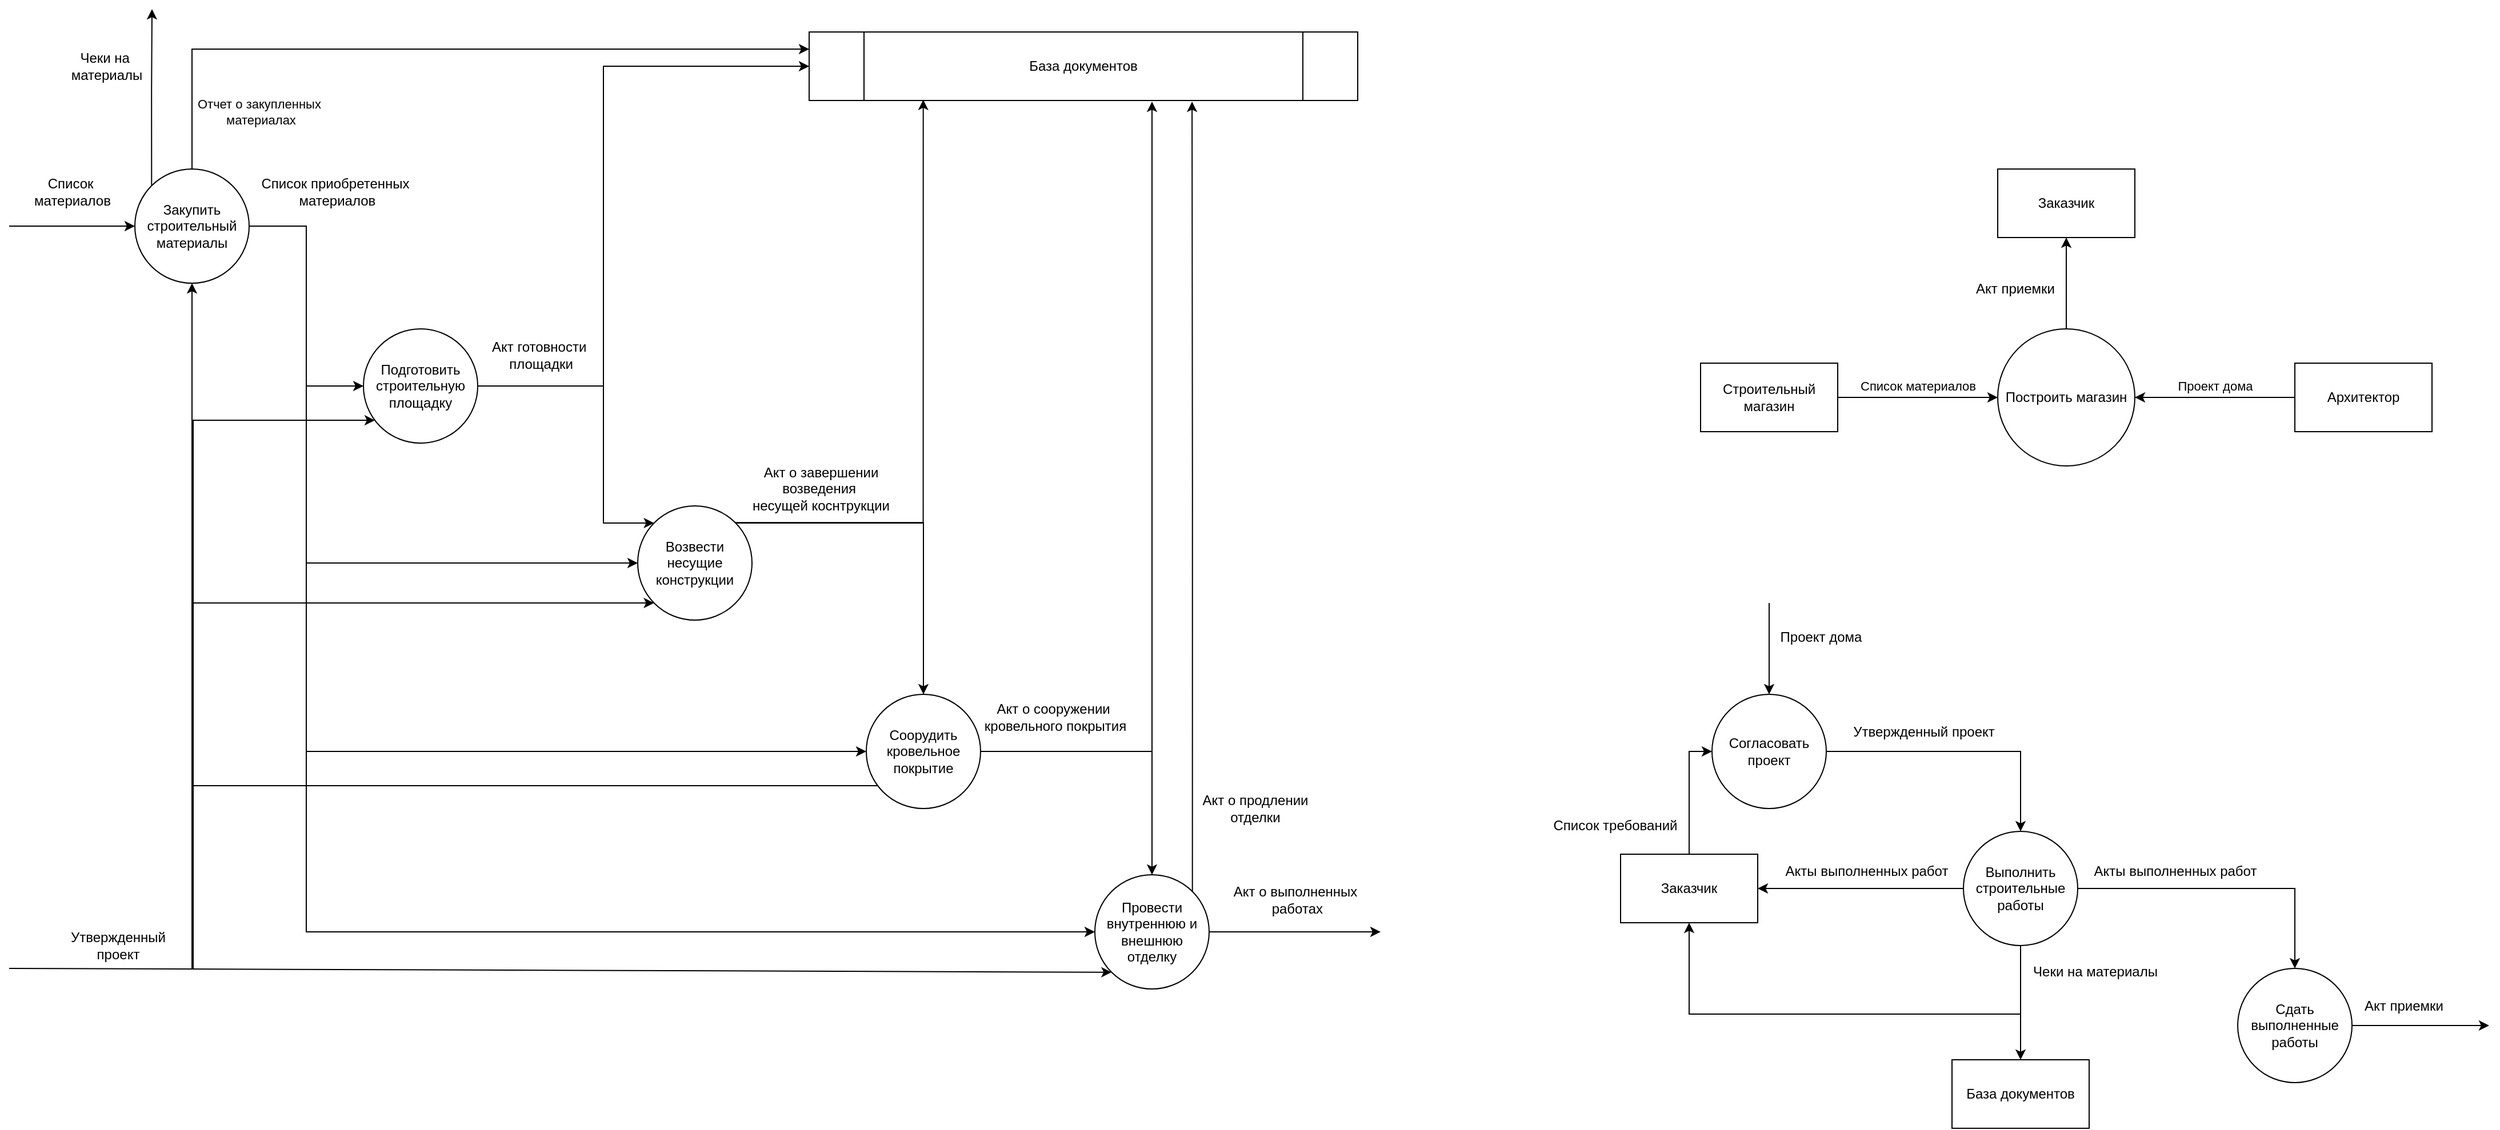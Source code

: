 <mxfile version="25.0.3">
  <diagram name="Page-1" id="SuwBEwT0ZG8TB3iKbq40">
    <mxGraphModel dx="3749" dy="2461" grid="1" gridSize="10" guides="1" tooltips="1" connect="1" arrows="1" fold="1" page="1" pageScale="1" pageWidth="850" pageHeight="1100" math="0" shadow="0">
      <root>
        <mxCell id="0" />
        <mxCell id="1" parent="0" />
        <mxCell id="I7GZB4iUTMxqEj7NX38e-7" value="" style="edgeStyle=orthogonalEdgeStyle;rounded=0;orthogonalLoop=1;jettySize=auto;html=1;" edge="1" parent="1" source="I7GZB4iUTMxqEj7NX38e-1" target="I7GZB4iUTMxqEj7NX38e-4">
          <mxGeometry relative="1" as="geometry" />
        </mxCell>
        <mxCell id="I7GZB4iUTMxqEj7NX38e-1" value="Построить магазин" style="ellipse;whiteSpace=wrap;html=1;aspect=fixed;" vertex="1" parent="1">
          <mxGeometry x="380" y="280" width="120" height="120" as="geometry" />
        </mxCell>
        <mxCell id="I7GZB4iUTMxqEj7NX38e-5" style="edgeStyle=orthogonalEdgeStyle;rounded=0;orthogonalLoop=1;jettySize=auto;html=1;entryX=0;entryY=0.5;entryDx=0;entryDy=0;" edge="1" parent="1" source="I7GZB4iUTMxqEj7NX38e-2" target="I7GZB4iUTMxqEj7NX38e-1">
          <mxGeometry relative="1" as="geometry" />
        </mxCell>
        <mxCell id="I7GZB4iUTMxqEj7NX38e-8" value="Список материалов" style="edgeLabel;html=1;align=center;verticalAlign=middle;resizable=0;points=[];" vertex="1" connectable="0" parent="I7GZB4iUTMxqEj7NX38e-5">
          <mxGeometry x="-0.386" y="1" relative="1" as="geometry">
            <mxPoint x="27" y="-9" as="offset" />
          </mxGeometry>
        </mxCell>
        <mxCell id="I7GZB4iUTMxqEj7NX38e-2" value="Строительный магазин" style="rounded=0;whiteSpace=wrap;html=1;" vertex="1" parent="1">
          <mxGeometry x="120" y="310" width="120" height="60" as="geometry" />
        </mxCell>
        <mxCell id="I7GZB4iUTMxqEj7NX38e-6" value="" style="edgeStyle=orthogonalEdgeStyle;rounded=0;orthogonalLoop=1;jettySize=auto;html=1;" edge="1" parent="1" source="I7GZB4iUTMxqEj7NX38e-3" target="I7GZB4iUTMxqEj7NX38e-1">
          <mxGeometry relative="1" as="geometry" />
        </mxCell>
        <mxCell id="I7GZB4iUTMxqEj7NX38e-9" value="Проект дома" style="edgeLabel;html=1;align=center;verticalAlign=middle;resizable=0;points=[];" vertex="1" connectable="0" parent="I7GZB4iUTMxqEj7NX38e-6">
          <mxGeometry x="0.171" y="-3" relative="1" as="geometry">
            <mxPoint x="12" y="-7" as="offset" />
          </mxGeometry>
        </mxCell>
        <mxCell id="I7GZB4iUTMxqEj7NX38e-3" value="Архитектор" style="rounded=0;whiteSpace=wrap;html=1;" vertex="1" parent="1">
          <mxGeometry x="640" y="310" width="120" height="60" as="geometry" />
        </mxCell>
        <mxCell id="I7GZB4iUTMxqEj7NX38e-4" value="Заказчик" style="rounded=0;whiteSpace=wrap;html=1;" vertex="1" parent="1">
          <mxGeometry x="380" y="140" width="120" height="60" as="geometry" />
        </mxCell>
        <mxCell id="I7GZB4iUTMxqEj7NX38e-10" value="Акт приемки" style="text;html=1;align=center;verticalAlign=middle;resizable=0;points=[];autosize=1;strokeColor=none;fillColor=none;" vertex="1" parent="1">
          <mxGeometry x="350" y="230" width="90" height="30" as="geometry" />
        </mxCell>
        <mxCell id="I7GZB4iUTMxqEj7NX38e-14" style="edgeStyle=orthogonalEdgeStyle;rounded=0;orthogonalLoop=1;jettySize=auto;html=1;entryX=0.5;entryY=0;entryDx=0;entryDy=0;" edge="1" parent="1" source="I7GZB4iUTMxqEj7NX38e-11" target="I7GZB4iUTMxqEj7NX38e-12">
          <mxGeometry relative="1" as="geometry" />
        </mxCell>
        <mxCell id="I7GZB4iUTMxqEj7NX38e-11" value="Согласовать проект" style="ellipse;whiteSpace=wrap;html=1;aspect=fixed;" vertex="1" parent="1">
          <mxGeometry x="130" y="600" width="100" height="100" as="geometry" />
        </mxCell>
        <mxCell id="I7GZB4iUTMxqEj7NX38e-15" style="edgeStyle=orthogonalEdgeStyle;rounded=0;orthogonalLoop=1;jettySize=auto;html=1;" edge="1" parent="1" source="I7GZB4iUTMxqEj7NX38e-12" target="I7GZB4iUTMxqEj7NX38e-13">
          <mxGeometry relative="1" as="geometry" />
        </mxCell>
        <mxCell id="I7GZB4iUTMxqEj7NX38e-25" style="edgeStyle=orthogonalEdgeStyle;rounded=0;orthogonalLoop=1;jettySize=auto;html=1;" edge="1" parent="1" source="I7GZB4iUTMxqEj7NX38e-12" target="I7GZB4iUTMxqEj7NX38e-21">
          <mxGeometry relative="1" as="geometry" />
        </mxCell>
        <mxCell id="I7GZB4iUTMxqEj7NX38e-28" style="edgeStyle=orthogonalEdgeStyle;rounded=0;orthogonalLoop=1;jettySize=auto;html=1;entryX=0.5;entryY=1;entryDx=0;entryDy=0;" edge="1" parent="1" source="I7GZB4iUTMxqEj7NX38e-12" target="I7GZB4iUTMxqEj7NX38e-21">
          <mxGeometry relative="1" as="geometry">
            <Array as="points">
              <mxPoint x="400" y="880" />
              <mxPoint x="110" y="880" />
            </Array>
          </mxGeometry>
        </mxCell>
        <mxCell id="I7GZB4iUTMxqEj7NX38e-12" value="Выполнить строительные работы" style="ellipse;whiteSpace=wrap;html=1;aspect=fixed;" vertex="1" parent="1">
          <mxGeometry x="350" y="720" width="100" height="100" as="geometry" />
        </mxCell>
        <mxCell id="I7GZB4iUTMxqEj7NX38e-19" style="edgeStyle=orthogonalEdgeStyle;rounded=0;orthogonalLoop=1;jettySize=auto;html=1;" edge="1" parent="1" source="I7GZB4iUTMxqEj7NX38e-13">
          <mxGeometry relative="1" as="geometry">
            <mxPoint x="810" y="890" as="targetPoint" />
          </mxGeometry>
        </mxCell>
        <mxCell id="I7GZB4iUTMxqEj7NX38e-13" value="Сдать выполненные работы" style="ellipse;whiteSpace=wrap;html=1;aspect=fixed;" vertex="1" parent="1">
          <mxGeometry x="590" y="840" width="100" height="100" as="geometry" />
        </mxCell>
        <mxCell id="I7GZB4iUTMxqEj7NX38e-16" value="" style="endArrow=classic;html=1;rounded=0;entryX=0.5;entryY=0;entryDx=0;entryDy=0;" edge="1" parent="1" target="I7GZB4iUTMxqEj7NX38e-11">
          <mxGeometry width="50" height="50" relative="1" as="geometry">
            <mxPoint x="180" y="520" as="sourcePoint" />
            <mxPoint x="210" y="490" as="targetPoint" />
          </mxGeometry>
        </mxCell>
        <mxCell id="I7GZB4iUTMxqEj7NX38e-17" value="Проект дома" style="text;html=1;align=center;verticalAlign=middle;resizable=0;points=[];autosize=1;strokeColor=none;fillColor=none;" vertex="1" parent="1">
          <mxGeometry x="180" y="535" width="90" height="30" as="geometry" />
        </mxCell>
        <mxCell id="I7GZB4iUTMxqEj7NX38e-18" value="Утвержденный проект" style="text;html=1;align=center;verticalAlign=middle;resizable=0;points=[];autosize=1;strokeColor=none;fillColor=none;" vertex="1" parent="1">
          <mxGeometry x="240" y="618" width="150" height="30" as="geometry" />
        </mxCell>
        <mxCell id="I7GZB4iUTMxqEj7NX38e-20" value="Акт приемки" style="text;html=1;align=center;verticalAlign=middle;resizable=0;points=[];autosize=1;strokeColor=none;fillColor=none;" vertex="1" parent="1">
          <mxGeometry x="690" y="858" width="90" height="30" as="geometry" />
        </mxCell>
        <mxCell id="I7GZB4iUTMxqEj7NX38e-29" style="edgeStyle=orthogonalEdgeStyle;rounded=0;orthogonalLoop=1;jettySize=auto;html=1;entryX=0;entryY=0.5;entryDx=0;entryDy=0;" edge="1" parent="1" source="I7GZB4iUTMxqEj7NX38e-21" target="I7GZB4iUTMxqEj7NX38e-11">
          <mxGeometry relative="1" as="geometry" />
        </mxCell>
        <mxCell id="I7GZB4iUTMxqEj7NX38e-21" value="Заказчик" style="rounded=0;whiteSpace=wrap;html=1;" vertex="1" parent="1">
          <mxGeometry x="50" y="740" width="120" height="60" as="geometry" />
        </mxCell>
        <mxCell id="I7GZB4iUTMxqEj7NX38e-22" value="База документов" style="rounded=0;whiteSpace=wrap;html=1;" vertex="1" parent="1">
          <mxGeometry x="340" y="920" width="120" height="60" as="geometry" />
        </mxCell>
        <mxCell id="I7GZB4iUTMxqEj7NX38e-23" value="Акты выполненных работ" style="text;html=1;align=center;verticalAlign=middle;resizable=0;points=[];autosize=1;strokeColor=none;fillColor=none;" vertex="1" parent="1">
          <mxGeometry x="450" y="740" width="170" height="30" as="geometry" />
        </mxCell>
        <mxCell id="I7GZB4iUTMxqEj7NX38e-24" value="" style="endArrow=classic;html=1;rounded=0;exitX=0.5;exitY=1;exitDx=0;exitDy=0;entryX=0.5;entryY=0;entryDx=0;entryDy=0;" edge="1" parent="1" source="I7GZB4iUTMxqEj7NX38e-12" target="I7GZB4iUTMxqEj7NX38e-22">
          <mxGeometry width="50" height="50" relative="1" as="geometry">
            <mxPoint x="530" y="890" as="sourcePoint" />
            <mxPoint x="580" y="840" as="targetPoint" />
          </mxGeometry>
        </mxCell>
        <mxCell id="I7GZB4iUTMxqEj7NX38e-26" value="Акты выполненных работ" style="text;html=1;align=center;verticalAlign=middle;resizable=0;points=[];autosize=1;strokeColor=none;fillColor=none;" vertex="1" parent="1">
          <mxGeometry x="180" y="740" width="170" height="30" as="geometry" />
        </mxCell>
        <mxCell id="I7GZB4iUTMxqEj7NX38e-27" value="Чеки на материалы" style="text;html=1;align=center;verticalAlign=middle;resizable=0;points=[];autosize=1;strokeColor=none;fillColor=none;" vertex="1" parent="1">
          <mxGeometry x="400" y="828" width="130" height="30" as="geometry" />
        </mxCell>
        <mxCell id="I7GZB4iUTMxqEj7NX38e-30" value="Список требований" style="text;html=1;align=center;verticalAlign=middle;resizable=0;points=[];autosize=1;strokeColor=none;fillColor=none;" vertex="1" parent="1">
          <mxGeometry x="-20" y="700" width="130" height="30" as="geometry" />
        </mxCell>
        <mxCell id="I7GZB4iUTMxqEj7NX38e-36" style="edgeStyle=orthogonalEdgeStyle;rounded=0;orthogonalLoop=1;jettySize=auto;html=1;entryX=0;entryY=0.5;entryDx=0;entryDy=0;" edge="1" parent="1" source="I7GZB4iUTMxqEj7NX38e-31" target="I7GZB4iUTMxqEj7NX38e-32">
          <mxGeometry relative="1" as="geometry" />
        </mxCell>
        <mxCell id="I7GZB4iUTMxqEj7NX38e-37" style="edgeStyle=orthogonalEdgeStyle;rounded=0;orthogonalLoop=1;jettySize=auto;html=1;entryX=0;entryY=0.5;entryDx=0;entryDy=0;" edge="1" parent="1" source="I7GZB4iUTMxqEj7NX38e-31" target="I7GZB4iUTMxqEj7NX38e-33">
          <mxGeometry relative="1" as="geometry">
            <Array as="points">
              <mxPoint x="-1100" y="190" />
              <mxPoint x="-1100" y="485" />
            </Array>
          </mxGeometry>
        </mxCell>
        <mxCell id="I7GZB4iUTMxqEj7NX38e-38" style="edgeStyle=orthogonalEdgeStyle;rounded=0;orthogonalLoop=1;jettySize=auto;html=1;entryX=0;entryY=0.5;entryDx=0;entryDy=0;" edge="1" parent="1" source="I7GZB4iUTMxqEj7NX38e-31" target="I7GZB4iUTMxqEj7NX38e-34">
          <mxGeometry relative="1" as="geometry">
            <Array as="points">
              <mxPoint x="-1100" y="190" />
              <mxPoint x="-1100" y="650" />
            </Array>
          </mxGeometry>
        </mxCell>
        <mxCell id="I7GZB4iUTMxqEj7NX38e-39" style="edgeStyle=orthogonalEdgeStyle;rounded=0;orthogonalLoop=1;jettySize=auto;html=1;entryX=0;entryY=0.5;entryDx=0;entryDy=0;" edge="1" parent="1" source="I7GZB4iUTMxqEj7NX38e-31" target="I7GZB4iUTMxqEj7NX38e-35">
          <mxGeometry relative="1" as="geometry">
            <Array as="points">
              <mxPoint x="-1100" y="190" />
              <mxPoint x="-1100" y="808" />
            </Array>
          </mxGeometry>
        </mxCell>
        <mxCell id="I7GZB4iUTMxqEj7NX38e-47" style="edgeStyle=orthogonalEdgeStyle;rounded=0;orthogonalLoop=1;jettySize=auto;html=1;endArrow=none;endFill=0;startArrow=classic;startFill=1;" edge="1" parent="1" source="I7GZB4iUTMxqEj7NX38e-31">
          <mxGeometry relative="1" as="geometry">
            <mxPoint x="-1200" y="840" as="targetPoint" />
          </mxGeometry>
        </mxCell>
        <mxCell id="I7GZB4iUTMxqEj7NX38e-52" style="edgeStyle=orthogonalEdgeStyle;rounded=0;orthogonalLoop=1;jettySize=auto;html=1;exitX=0;exitY=0;exitDx=0;exitDy=0;" edge="1" parent="1" source="I7GZB4iUTMxqEj7NX38e-31">
          <mxGeometry relative="1" as="geometry">
            <mxPoint x="-1235" as="targetPoint" />
          </mxGeometry>
        </mxCell>
        <mxCell id="I7GZB4iUTMxqEj7NX38e-55" style="edgeStyle=orthogonalEdgeStyle;rounded=0;orthogonalLoop=1;jettySize=auto;html=1;exitX=0.5;exitY=0;exitDx=0;exitDy=0;entryX=0;entryY=0.25;entryDx=0;entryDy=0;" edge="1" parent="1" source="I7GZB4iUTMxqEj7NX38e-31" target="I7GZB4iUTMxqEj7NX38e-54">
          <mxGeometry relative="1" as="geometry" />
        </mxCell>
        <mxCell id="I7GZB4iUTMxqEj7NX38e-56" value="Отчет о закупленных&amp;nbsp;&lt;div&gt;материалах&lt;/div&gt;" style="edgeLabel;html=1;align=center;verticalAlign=middle;resizable=0;points=[];" vertex="1" connectable="0" parent="I7GZB4iUTMxqEj7NX38e-55">
          <mxGeometry x="-0.866" y="-2" relative="1" as="geometry">
            <mxPoint x="58" y="-7" as="offset" />
          </mxGeometry>
        </mxCell>
        <mxCell id="I7GZB4iUTMxqEj7NX38e-31" value="Закупить строительный материалы" style="ellipse;whiteSpace=wrap;html=1;aspect=fixed;" vertex="1" parent="1">
          <mxGeometry x="-1250" y="140" width="100" height="100" as="geometry" />
        </mxCell>
        <mxCell id="I7GZB4iUTMxqEj7NX38e-46" style="edgeStyle=orthogonalEdgeStyle;rounded=0;orthogonalLoop=1;jettySize=auto;html=1;endArrow=none;endFill=0;startArrow=classic;startFill=1;" edge="1" parent="1" source="I7GZB4iUTMxqEj7NX38e-32">
          <mxGeometry relative="1" as="geometry">
            <mxPoint x="-1200" y="840" as="targetPoint" />
            <Array as="points">
              <mxPoint x="-1199" y="360" />
              <mxPoint x="-1199" y="840" />
            </Array>
          </mxGeometry>
        </mxCell>
        <mxCell id="I7GZB4iUTMxqEj7NX38e-57" style="edgeStyle=orthogonalEdgeStyle;rounded=0;orthogonalLoop=1;jettySize=auto;html=1;entryX=0;entryY=0.5;entryDx=0;entryDy=0;" edge="1" parent="1" source="I7GZB4iUTMxqEj7NX38e-32" target="I7GZB4iUTMxqEj7NX38e-54">
          <mxGeometry relative="1" as="geometry">
            <Array as="points">
              <mxPoint x="-840" y="330" />
              <mxPoint x="-840" y="50" />
            </Array>
          </mxGeometry>
        </mxCell>
        <mxCell id="I7GZB4iUTMxqEj7NX38e-58" style="edgeStyle=orthogonalEdgeStyle;rounded=0;orthogonalLoop=1;jettySize=auto;html=1;" edge="1" parent="1" source="I7GZB4iUTMxqEj7NX38e-32" target="I7GZB4iUTMxqEj7NX38e-33">
          <mxGeometry relative="1" as="geometry">
            <Array as="points">
              <mxPoint x="-840" y="330" />
              <mxPoint x="-840" y="450" />
            </Array>
          </mxGeometry>
        </mxCell>
        <mxCell id="I7GZB4iUTMxqEj7NX38e-32" value="Подготовить строительную площадку" style="ellipse;whiteSpace=wrap;html=1;aspect=fixed;" vertex="1" parent="1">
          <mxGeometry x="-1050" y="280" width="100" height="100" as="geometry" />
        </mxCell>
        <mxCell id="I7GZB4iUTMxqEj7NX38e-45" style="edgeStyle=orthogonalEdgeStyle;rounded=0;orthogonalLoop=1;jettySize=auto;html=1;endArrow=none;endFill=0;startArrow=classic;startFill=1;" edge="1" parent="1" source="I7GZB4iUTMxqEj7NX38e-33">
          <mxGeometry relative="1" as="geometry">
            <mxPoint x="-1200" y="840" as="targetPoint" />
            <Array as="points">
              <mxPoint x="-1199" y="520" />
              <mxPoint x="-1199" y="840" />
            </Array>
          </mxGeometry>
        </mxCell>
        <mxCell id="I7GZB4iUTMxqEj7NX38e-61" style="edgeStyle=orthogonalEdgeStyle;rounded=0;orthogonalLoop=1;jettySize=auto;html=1;entryX=0.5;entryY=0;entryDx=0;entryDy=0;" edge="1" parent="1" source="I7GZB4iUTMxqEj7NX38e-33" target="I7GZB4iUTMxqEj7NX38e-34">
          <mxGeometry relative="1" as="geometry">
            <Array as="points">
              <mxPoint x="-560" y="450" />
            </Array>
          </mxGeometry>
        </mxCell>
        <mxCell id="I7GZB4iUTMxqEj7NX38e-33" value="Возвести несущие конструкции" style="ellipse;whiteSpace=wrap;html=1;aspect=fixed;" vertex="1" parent="1">
          <mxGeometry x="-810" y="435" width="100" height="100" as="geometry" />
        </mxCell>
        <mxCell id="I7GZB4iUTMxqEj7NX38e-44" style="edgeStyle=orthogonalEdgeStyle;rounded=0;orthogonalLoop=1;jettySize=auto;html=1;endArrow=none;endFill=0;" edge="1" parent="1" source="I7GZB4iUTMxqEj7NX38e-34">
          <mxGeometry relative="1" as="geometry">
            <mxPoint x="-1200" y="840" as="targetPoint" />
            <Array as="points">
              <mxPoint x="-1199" y="680" />
              <mxPoint x="-1199" y="840" />
            </Array>
          </mxGeometry>
        </mxCell>
        <mxCell id="I7GZB4iUTMxqEj7NX38e-63" style="edgeStyle=orthogonalEdgeStyle;rounded=0;orthogonalLoop=1;jettySize=auto;html=1;entryX=0.5;entryY=0;entryDx=0;entryDy=0;" edge="1" parent="1" source="I7GZB4iUTMxqEj7NX38e-34" target="I7GZB4iUTMxqEj7NX38e-35">
          <mxGeometry relative="1" as="geometry" />
        </mxCell>
        <mxCell id="I7GZB4iUTMxqEj7NX38e-64" style="edgeStyle=orthogonalEdgeStyle;rounded=0;orthogonalLoop=1;jettySize=auto;html=1;entryX=0.625;entryY=1.017;entryDx=0;entryDy=0;entryPerimeter=0;" edge="1" parent="1" source="I7GZB4iUTMxqEj7NX38e-34" target="I7GZB4iUTMxqEj7NX38e-54">
          <mxGeometry relative="1" as="geometry">
            <mxPoint x="-360" y="90.0" as="targetPoint" />
            <Array as="points">
              <mxPoint x="-360" y="650" />
            </Array>
          </mxGeometry>
        </mxCell>
        <mxCell id="I7GZB4iUTMxqEj7NX38e-34" value="Соорудить кровельное покрытие" style="ellipse;whiteSpace=wrap;html=1;aspect=fixed;" vertex="1" parent="1">
          <mxGeometry x="-610" y="600" width="100" height="100" as="geometry" />
        </mxCell>
        <mxCell id="I7GZB4iUTMxqEj7NX38e-70" style="edgeStyle=orthogonalEdgeStyle;rounded=0;orthogonalLoop=1;jettySize=auto;html=1;" edge="1" parent="1" source="I7GZB4iUTMxqEj7NX38e-35">
          <mxGeometry relative="1" as="geometry">
            <mxPoint x="-160" y="808" as="targetPoint" />
          </mxGeometry>
        </mxCell>
        <mxCell id="I7GZB4iUTMxqEj7NX38e-35" value="Провести внутреннюю и внешнюю отделку" style="ellipse;whiteSpace=wrap;html=1;aspect=fixed;" vertex="1" parent="1">
          <mxGeometry x="-410" y="758" width="100" height="100" as="geometry" />
        </mxCell>
        <mxCell id="I7GZB4iUTMxqEj7NX38e-40" value="" style="endArrow=classic;html=1;rounded=0;entryX=0;entryY=1;entryDx=0;entryDy=0;" edge="1" parent="1" target="I7GZB4iUTMxqEj7NX38e-35">
          <mxGeometry width="50" height="50" relative="1" as="geometry">
            <mxPoint x="-1360" y="840" as="sourcePoint" />
            <mxPoint x="-1210" y="880" as="targetPoint" />
          </mxGeometry>
        </mxCell>
        <mxCell id="I7GZB4iUTMxqEj7NX38e-41" value="Список приобретенных&lt;div&gt;&amp;nbsp;материалов&lt;/div&gt;" style="text;html=1;align=center;verticalAlign=middle;resizable=0;points=[];autosize=1;strokeColor=none;fillColor=none;" vertex="1" parent="1">
          <mxGeometry x="-1150" y="140" width="150" height="40" as="geometry" />
        </mxCell>
        <mxCell id="I7GZB4iUTMxqEj7NX38e-42" value="Утвержденный&lt;div&gt;проект&lt;/div&gt;" style="text;html=1;align=center;verticalAlign=middle;resizable=0;points=[];autosize=1;strokeColor=none;fillColor=none;" vertex="1" parent="1">
          <mxGeometry x="-1320" y="800" width="110" height="40" as="geometry" />
        </mxCell>
        <mxCell id="I7GZB4iUTMxqEj7NX38e-48" value="" style="endArrow=classic;html=1;rounded=0;entryX=0;entryY=0.5;entryDx=0;entryDy=0;" edge="1" parent="1" target="I7GZB4iUTMxqEj7NX38e-31">
          <mxGeometry width="50" height="50" relative="1" as="geometry">
            <mxPoint x="-1360" y="190" as="sourcePoint" />
            <mxPoint x="-1300" y="180" as="targetPoint" />
          </mxGeometry>
        </mxCell>
        <mxCell id="I7GZB4iUTMxqEj7NX38e-49" value="Список&amp;nbsp;&lt;div&gt;материалов&lt;/div&gt;" style="text;html=1;align=center;verticalAlign=middle;resizable=0;points=[];autosize=1;strokeColor=none;fillColor=none;" vertex="1" parent="1">
          <mxGeometry x="-1350" y="140" width="90" height="40" as="geometry" />
        </mxCell>
        <mxCell id="I7GZB4iUTMxqEj7NX38e-53" value="Чеки на&amp;nbsp;&lt;div&gt;материалы&lt;/div&gt;" style="text;html=1;align=center;verticalAlign=middle;resizable=0;points=[];autosize=1;strokeColor=none;fillColor=none;" vertex="1" parent="1">
          <mxGeometry x="-1320" y="30" width="90" height="40" as="geometry" />
        </mxCell>
        <mxCell id="I7GZB4iUTMxqEj7NX38e-54" value="База документов" style="shape=process;whiteSpace=wrap;html=1;backgroundOutline=1;" vertex="1" parent="1">
          <mxGeometry x="-660" y="20" width="480" height="60" as="geometry" />
        </mxCell>
        <mxCell id="I7GZB4iUTMxqEj7NX38e-59" value="Акт готовности&amp;nbsp;&lt;div&gt;площадки&lt;/div&gt;" style="text;html=1;align=center;verticalAlign=middle;resizable=0;points=[];autosize=1;strokeColor=none;fillColor=none;" vertex="1" parent="1">
          <mxGeometry x="-950" y="283" width="110" height="40" as="geometry" />
        </mxCell>
        <mxCell id="I7GZB4iUTMxqEj7NX38e-62" value="Акт о завершении&lt;div&gt;возведения&amp;nbsp;&lt;/div&gt;&lt;div&gt;несущей коснтрукции&lt;/div&gt;" style="text;html=1;align=center;verticalAlign=middle;resizable=0;points=[];autosize=1;strokeColor=none;fillColor=none;" vertex="1" parent="1">
          <mxGeometry x="-720" y="390" width="140" height="60" as="geometry" />
        </mxCell>
        <mxCell id="I7GZB4iUTMxqEj7NX38e-66" style="edgeStyle=orthogonalEdgeStyle;rounded=0;orthogonalLoop=1;jettySize=auto;html=1;exitX=1;exitY=0;exitDx=0;exitDy=0;entryX=0.208;entryY=0.989;entryDx=0;entryDy=0;entryPerimeter=0;" edge="1" parent="1" source="I7GZB4iUTMxqEj7NX38e-33" target="I7GZB4iUTMxqEj7NX38e-54">
          <mxGeometry relative="1" as="geometry" />
        </mxCell>
        <mxCell id="I7GZB4iUTMxqEj7NX38e-67" value="Акт о сооружении&amp;nbsp;&lt;div&gt;кровельного покрытия&lt;/div&gt;" style="text;html=1;align=center;verticalAlign=middle;resizable=0;points=[];autosize=1;strokeColor=none;fillColor=none;" vertex="1" parent="1">
          <mxGeometry x="-520" y="600" width="150" height="40" as="geometry" />
        </mxCell>
        <mxCell id="I7GZB4iUTMxqEj7NX38e-68" style="edgeStyle=orthogonalEdgeStyle;rounded=0;orthogonalLoop=1;jettySize=auto;html=1;exitX=1;exitY=0;exitDx=0;exitDy=0;entryX=0.698;entryY=1.017;entryDx=0;entryDy=0;entryPerimeter=0;" edge="1" parent="1" source="I7GZB4iUTMxqEj7NX38e-35" target="I7GZB4iUTMxqEj7NX38e-54">
          <mxGeometry relative="1" as="geometry" />
        </mxCell>
        <mxCell id="I7GZB4iUTMxqEj7NX38e-69" value="Акт о продлении&lt;div&gt;отделки&lt;/div&gt;" style="text;html=1;align=center;verticalAlign=middle;resizable=0;points=[];autosize=1;strokeColor=none;fillColor=none;" vertex="1" parent="1">
          <mxGeometry x="-330" y="680" width="120" height="40" as="geometry" />
        </mxCell>
        <mxCell id="I7GZB4iUTMxqEj7NX38e-71" value="Акт о выполненных&lt;div&gt;&amp;nbsp;работах&lt;/div&gt;" style="text;html=1;align=center;verticalAlign=middle;resizable=0;points=[];autosize=1;strokeColor=none;fillColor=none;" vertex="1" parent="1">
          <mxGeometry x="-300" y="760" width="130" height="40" as="geometry" />
        </mxCell>
      </root>
    </mxGraphModel>
  </diagram>
</mxfile>
